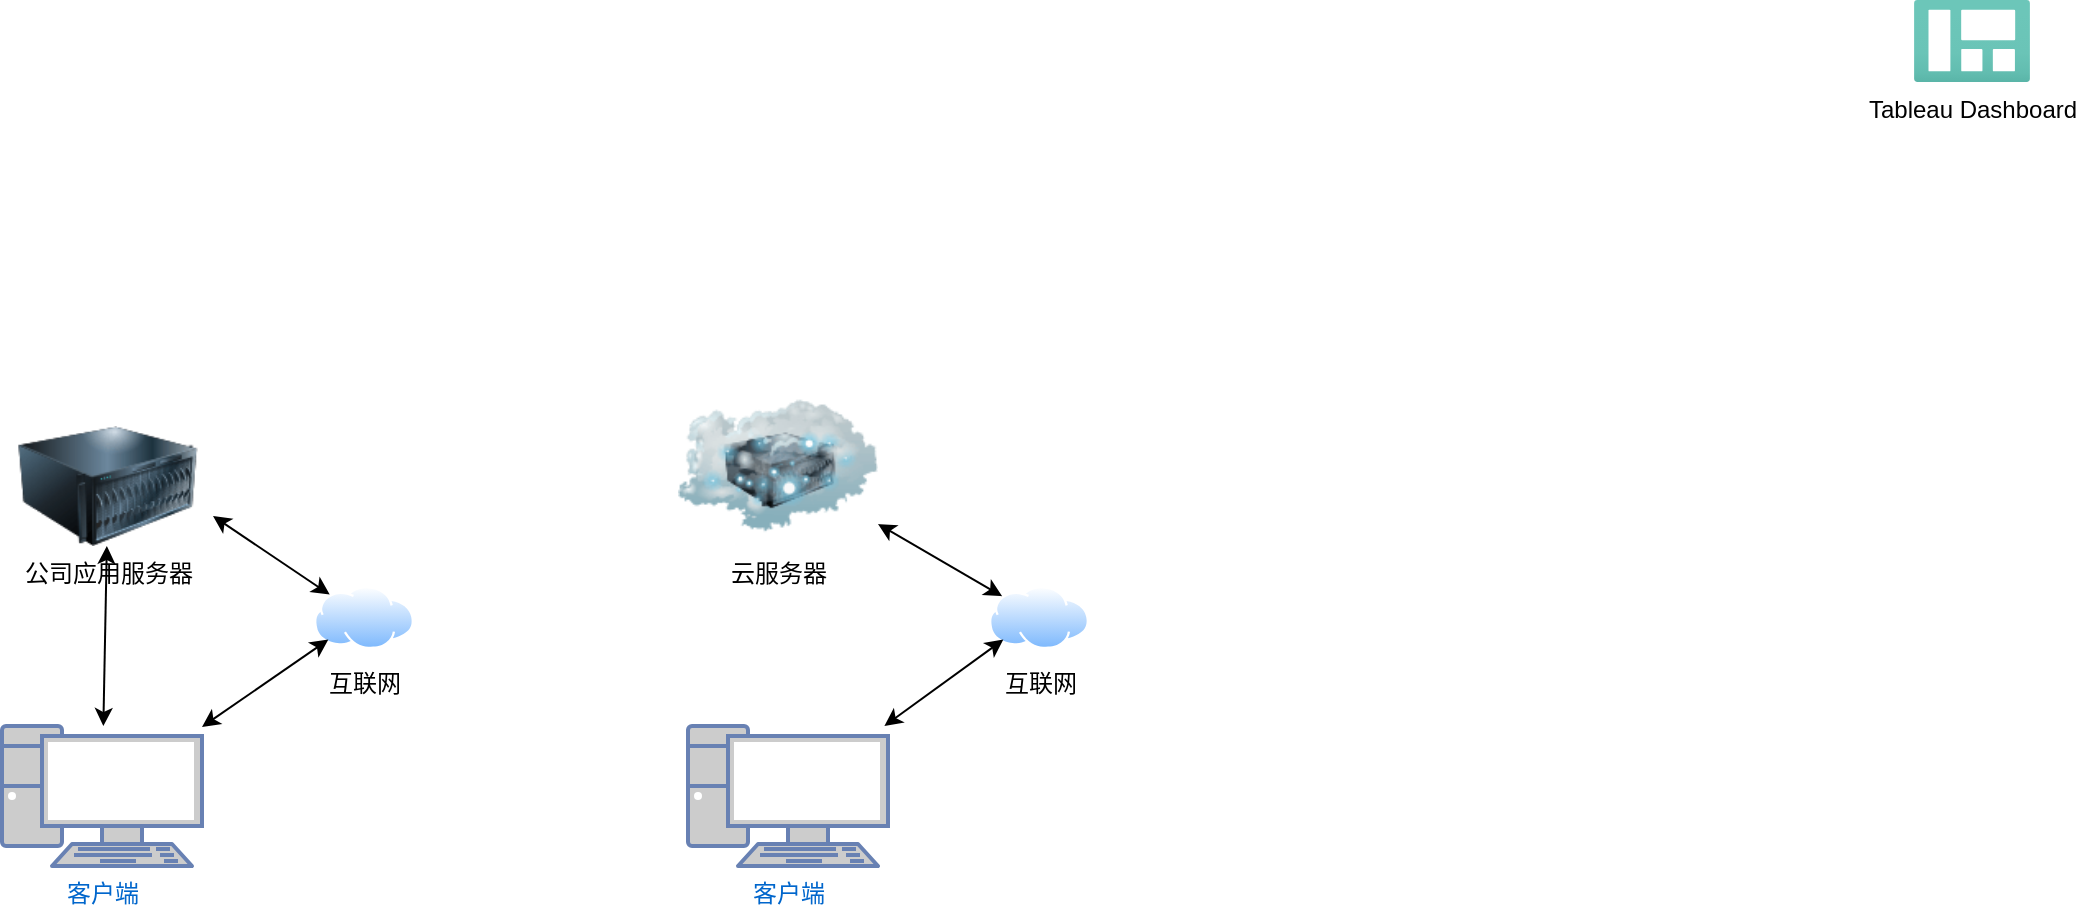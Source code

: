 <mxfile version="18.1.3" type="github">
  <diagram id="Ht1M8jgEwFfnCIfOTk4-" name="Page-1">
    <mxGraphModel dx="1022" dy="426" grid="1" gridSize="10" guides="1" tooltips="1" connect="1" arrows="1" fold="1" page="1" pageScale="1" pageWidth="1169" pageHeight="827" math="0" shadow="0">
      <root>
        <mxCell id="0" />
        <mxCell id="1" parent="0" />
        <mxCell id="HbvPqLadg1i_rSj2PFfl-9" value="Tableau Dashboard" style="aspect=fixed;html=1;points=[];align=center;image;fontSize=12;image=img/lib/azure2/general/Dashboard.svg;" parent="1" vertex="1">
          <mxGeometry x="1100" y="207" width="58" height="40.94" as="geometry" />
        </mxCell>
        <mxCell id="X55CCtNxc5VpY9KdElDh-2" value="云服务器" style="image;html=1;image=img/lib/clip_art/networking/Cloud_Server_128x128.png" vertex="1" parent="1">
          <mxGeometry x="482" y="400" width="100" height="80" as="geometry" />
        </mxCell>
        <mxCell id="X55CCtNxc5VpY9KdElDh-3" value="互联网" style="aspect=fixed;perimeter=ellipsePerimeter;html=1;align=center;shadow=0;dashed=0;spacingTop=3;image;image=img/lib/active_directory/internet_cloud.svg;" vertex="1" parent="1">
          <mxGeometry x="300" y="500" width="50" height="31.5" as="geometry" />
        </mxCell>
        <mxCell id="X55CCtNxc5VpY9KdElDh-5" value="公司应用服务器" style="image;html=1;image=img/lib/clip_art/computers/Server_128x128.png" vertex="1" parent="1">
          <mxGeometry x="144.5" y="420" width="105" height="60" as="geometry" />
        </mxCell>
        <mxCell id="X55CCtNxc5VpY9KdElDh-6" value="客户端" style="fontColor=#0066CC;verticalAlign=top;verticalLabelPosition=bottom;labelPosition=center;align=center;html=1;outlineConnect=0;fillColor=#CCCCCC;strokeColor=#6881B3;gradientColor=none;gradientDirection=north;strokeWidth=2;shape=mxgraph.networks.pc;" vertex="1" parent="1">
          <mxGeometry x="144" y="570" width="100" height="70" as="geometry" />
        </mxCell>
        <mxCell id="X55CCtNxc5VpY9KdElDh-17" value="" style="endArrow=classic;startArrow=classic;html=1;rounded=0;" edge="1" parent="1" source="X55CCtNxc5VpY9KdElDh-6" target="X55CCtNxc5VpY9KdElDh-5">
          <mxGeometry width="100" height="100" relative="1" as="geometry">
            <mxPoint x="200" y="590" as="sourcePoint" />
            <mxPoint x="200" y="510" as="targetPoint" />
          </mxGeometry>
        </mxCell>
        <mxCell id="X55CCtNxc5VpY9KdElDh-18" value="" style="endArrow=classic;startArrow=classic;html=1;rounded=0;exitX=1;exitY=0.75;exitDx=0;exitDy=0;" edge="1" parent="1" source="X55CCtNxc5VpY9KdElDh-5" target="X55CCtNxc5VpY9KdElDh-3">
          <mxGeometry width="100" height="100" relative="1" as="geometry">
            <mxPoint x="250" y="442" as="sourcePoint" />
            <mxPoint x="290" y="500" as="targetPoint" />
            <Array as="points" />
          </mxGeometry>
        </mxCell>
        <mxCell id="X55CCtNxc5VpY9KdElDh-19" value="" style="endArrow=classic;startArrow=classic;html=1;rounded=0;entryX=0;entryY=1;entryDx=0;entryDy=0;" edge="1" parent="1" source="X55CCtNxc5VpY9KdElDh-6" target="X55CCtNxc5VpY9KdElDh-3">
          <mxGeometry width="100" height="100" relative="1" as="geometry">
            <mxPoint x="205" y="600" as="sourcePoint" />
            <mxPoint x="206.571" y="490" as="targetPoint" />
          </mxGeometry>
        </mxCell>
        <mxCell id="X55CCtNxc5VpY9KdElDh-20" value="互联网" style="aspect=fixed;perimeter=ellipsePerimeter;html=1;align=center;shadow=0;dashed=0;spacingTop=3;image;image=img/lib/active_directory/internet_cloud.svg;" vertex="1" parent="1">
          <mxGeometry x="637.5" y="500" width="50" height="31.5" as="geometry" />
        </mxCell>
        <mxCell id="X55CCtNxc5VpY9KdElDh-21" value="客户端" style="fontColor=#0066CC;verticalAlign=top;verticalLabelPosition=bottom;labelPosition=center;align=center;html=1;outlineConnect=0;fillColor=#CCCCCC;strokeColor=#6881B3;gradientColor=none;gradientDirection=north;strokeWidth=2;shape=mxgraph.networks.pc;" vertex="1" parent="1">
          <mxGeometry x="487" y="570" width="100" height="70" as="geometry" />
        </mxCell>
        <mxCell id="X55CCtNxc5VpY9KdElDh-23" value="" style="endArrow=classic;startArrow=classic;html=1;rounded=0;" edge="1" parent="1" source="X55CCtNxc5VpY9KdElDh-2" target="X55CCtNxc5VpY9KdElDh-20">
          <mxGeometry width="100" height="100" relative="1" as="geometry">
            <mxPoint x="567" y="450.7" as="sourcePoint" />
            <mxPoint x="625.329" y="490.003" as="targetPoint" />
            <Array as="points" />
          </mxGeometry>
        </mxCell>
        <mxCell id="X55CCtNxc5VpY9KdElDh-24" value="" style="endArrow=classic;startArrow=classic;html=1;rounded=0;exitX=0;exitY=1;exitDx=0;exitDy=0;" edge="1" parent="1" source="X55CCtNxc5VpY9KdElDh-20" target="X55CCtNxc5VpY9KdElDh-21">
          <mxGeometry width="100" height="100" relative="1" as="geometry">
            <mxPoint x="519.94" y="510.002" as="sourcePoint" />
            <mxPoint x="582.003" y="546.063" as="targetPoint" />
            <Array as="points" />
          </mxGeometry>
        </mxCell>
      </root>
    </mxGraphModel>
  </diagram>
</mxfile>

